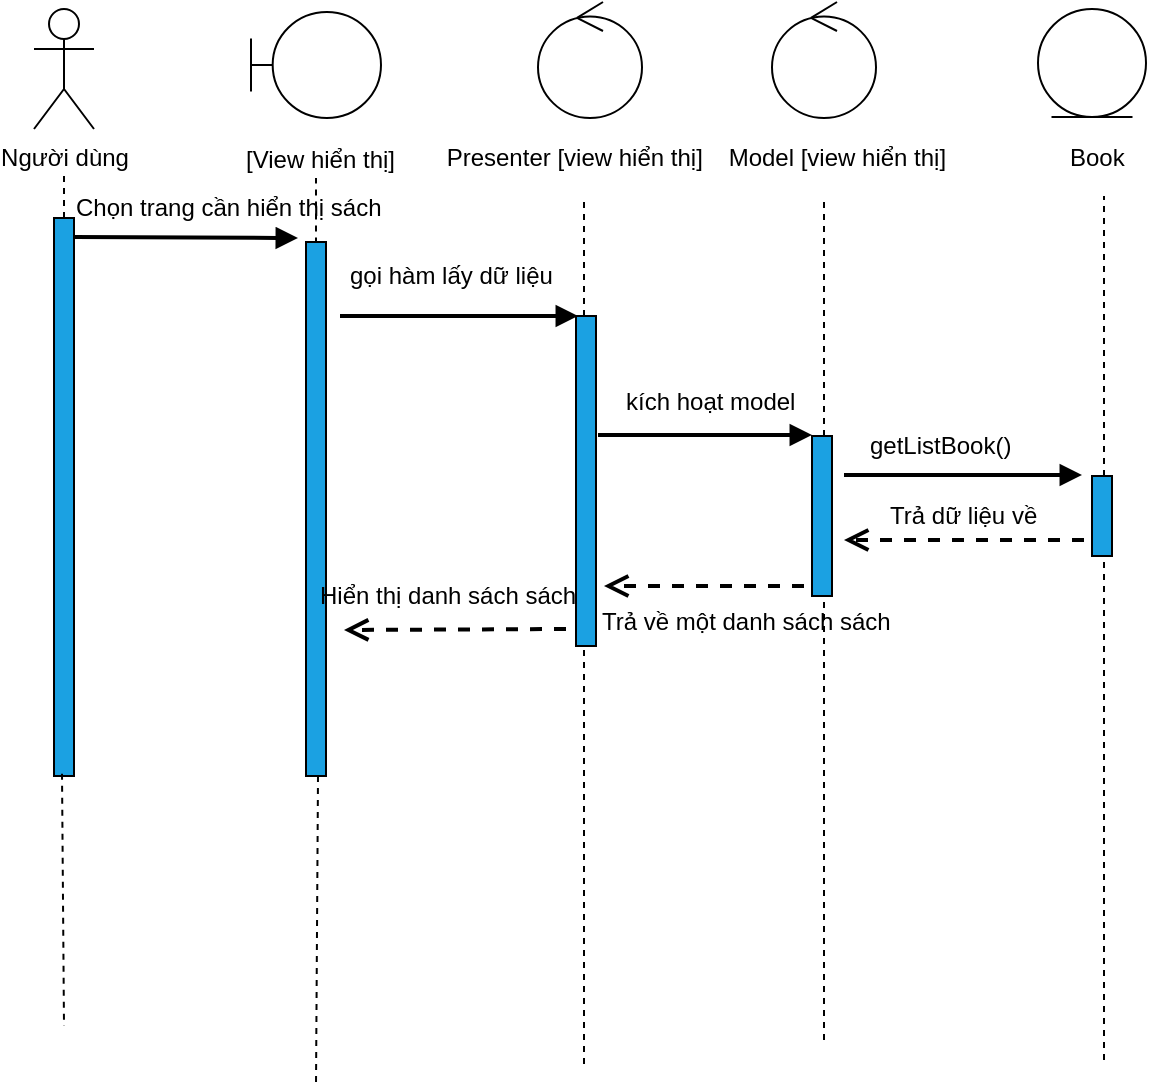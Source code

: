 <mxfile version="10.7.5" type="device"><diagram id="nriN6GuzZYAhg1BSpWu7" name="Page-1"><mxGraphModel dx="824" dy="496" grid="0" gridSize="10" guides="1" tooltips="1" connect="1" arrows="1" fold="1" page="0" pageScale="1" pageWidth="850" pageHeight="1100" math="0" shadow="0"><root><mxCell id="0"/><mxCell id="1" parent="0"/><mxCell id="IIHDcNZFp4MAifD8wHsQ-1" value="Người dùng" style="shape=umlActor;verticalLabelPosition=bottom;labelBackgroundColor=#ffffff;verticalAlign=top;html=1;outlineConnect=0;" vertex="1" parent="1"><mxGeometry x="125" y="46.5" width="30" height="60" as="geometry"/></mxCell><mxCell id="IIHDcNZFp4MAifD8wHsQ-2" value="" style="ellipse;shape=umlControl;whiteSpace=wrap;html=1;strokeColor=#000000;" vertex="1" parent="1"><mxGeometry x="377" y="43" width="52" height="58" as="geometry"/></mxCell><mxCell id="IIHDcNZFp4MAifD8wHsQ-3" value="&amp;nbsp;Presenter [view hiển thị]" style="text;html=1;resizable=0;points=[];autosize=1;align=left;verticalAlign=top;spacingTop=-4;" vertex="1" parent="1"><mxGeometry x="325.5" y="110.5" width="141" height="14" as="geometry"/></mxCell><mxCell id="IIHDcNZFp4MAifD8wHsQ-4" value="" style="shape=umlBoundary;whiteSpace=wrap;html=1;strokeColor=#000000;" vertex="1" parent="1"><mxGeometry x="233.5" y="48" width="65" height="53" as="geometry"/></mxCell><mxCell id="IIHDcNZFp4MAifD8wHsQ-5" value="[View hiển thị]" style="text;html=1;resizable=0;points=[];autosize=1;align=left;verticalAlign=top;spacingTop=-4;" vertex="1" parent="1"><mxGeometry x="228.5" y="111.5" width="85" height="14" as="geometry"/></mxCell><mxCell id="IIHDcNZFp4MAifD8wHsQ-6" value="" style="ellipse;shape=umlEntity;whiteSpace=wrap;html=1;strokeColor=#000000;" vertex="1" parent="1"><mxGeometry x="627" y="46.5" width="54" height="54" as="geometry"/></mxCell><mxCell id="IIHDcNZFp4MAifD8wHsQ-7" value="&amp;nbsp;Model [view hiển thị]" style="text;html=1;resizable=0;points=[];autosize=1;align=left;verticalAlign=top;spacingTop=-4;" vertex="1" parent="1"><mxGeometry x="466.5" y="110.5" width="122" height="14" as="geometry"/></mxCell><mxCell id="IIHDcNZFp4MAifD8wHsQ-8" value="" style="endArrow=block;endFill=1;endSize=6;html=1;strokeWidth=2;" edge="1" parent="1"><mxGeometry width="100" relative="1" as="geometry"><mxPoint x="145" y="160.5" as="sourcePoint"/><mxPoint x="257" y="161" as="targetPoint"/></mxGeometry></mxCell><mxCell id="IIHDcNZFp4MAifD8wHsQ-9" value="" style="ellipse;shape=umlControl;whiteSpace=wrap;html=1;strokeColor=#000000;" vertex="1" parent="1"><mxGeometry x="494" y="43" width="52" height="58" as="geometry"/></mxCell><mxCell id="IIHDcNZFp4MAifD8wHsQ-10" value="Book" style="text;html=1;resizable=0;points=[];autosize=1;align=left;verticalAlign=top;spacingTop=-4;" vertex="1" parent="1"><mxGeometry x="641" y="110.5" width="40" height="20" as="geometry"/></mxCell><mxCell id="IIHDcNZFp4MAifD8wHsQ-11" value="" style="endArrow=block;endFill=1;endSize=6;html=1;strokeWidth=2;" edge="1" parent="1"><mxGeometry width="100" relative="1" as="geometry"><mxPoint x="278" y="200" as="sourcePoint"/><mxPoint x="397" y="200" as="targetPoint"/></mxGeometry></mxCell><mxCell id="IIHDcNZFp4MAifD8wHsQ-12" value="" style="endArrow=block;endFill=1;endSize=6;html=1;strokeWidth=2;" edge="1" parent="1"><mxGeometry width="100" relative="1" as="geometry"><mxPoint x="407" y="259.5" as="sourcePoint"/><mxPoint x="514" y="259.5" as="targetPoint"/></mxGeometry></mxCell><mxCell id="IIHDcNZFp4MAifD8wHsQ-13" value="Chọn trang cần hiển thị sách" style="text;html=1;resizable=0;points=[];autosize=1;align=left;verticalAlign=top;spacingTop=-4;fillColor=#ffffff;" vertex="1" parent="1"><mxGeometry x="143.5" y="135.5" width="170" height="20" as="geometry"/></mxCell><mxCell id="IIHDcNZFp4MAifD8wHsQ-14" value="kích hoạt model" style="text;html=1;resizable=0;points=[];autosize=1;align=left;verticalAlign=top;spacingTop=-4;fillColor=#ffffff;" vertex="1" parent="1"><mxGeometry x="419" y="233" width="95" height="14" as="geometry"/></mxCell><mxCell id="IIHDcNZFp4MAifD8wHsQ-15" value="gọi hàm lấy dữ liệu" style="text;html=1;resizable=0;points=[];autosize=1;align=left;verticalAlign=top;spacingTop=-4;" vertex="1" parent="1"><mxGeometry x="281" y="170" width="120" height="20" as="geometry"/></mxCell><mxCell id="IIHDcNZFp4MAifD8wHsQ-16" value="" style="endArrow=block;endFill=1;endSize=6;html=1;strokeWidth=2;" edge="1" parent="1"><mxGeometry width="100" relative="1" as="geometry"><mxPoint x="530" y="279.5" as="sourcePoint"/><mxPoint x="649" y="279.5" as="targetPoint"/></mxGeometry></mxCell><mxCell id="IIHDcNZFp4MAifD8wHsQ-17" value="getListBook()" style="text;html=1;resizable=0;points=[];autosize=1;align=left;verticalAlign=top;spacingTop=-4;" vertex="1" parent="1"><mxGeometry x="541" y="255" width="90" height="20" as="geometry"/></mxCell><mxCell id="IIHDcNZFp4MAifD8wHsQ-18" value="" style="endArrow=none;dashed=1;html=1;strokeWidth=1;" edge="1" parent="1" source="IIHDcNZFp4MAifD8wHsQ-19"><mxGeometry width="50" height="50" relative="1" as="geometry"><mxPoint x="140" y="520" as="sourcePoint"/><mxPoint x="140" y="130" as="targetPoint"/></mxGeometry></mxCell><mxCell id="IIHDcNZFp4MAifD8wHsQ-19" value="" style="html=1;points=[];perimeter=orthogonalPerimeter;fillColor=#1ba1e2;strokeColor=#000000;fontColor=#ffffff;" vertex="1" parent="1"><mxGeometry x="135" y="151" width="10" height="279" as="geometry"/></mxCell><mxCell id="IIHDcNZFp4MAifD8wHsQ-20" value="" style="endArrow=none;dashed=1;html=1;strokeWidth=1;exitX=0.4;exitY=0.996;exitDx=0;exitDy=0;exitPerimeter=0;" edge="1" parent="1" source="IIHDcNZFp4MAifD8wHsQ-19"><mxGeometry width="50" height="50" relative="1" as="geometry"><mxPoint x="140" y="520" as="sourcePoint"/><mxPoint x="140" y="555" as="targetPoint"/></mxGeometry></mxCell><mxCell id="IIHDcNZFp4MAifD8wHsQ-21" value="" style="endArrow=none;dashed=1;html=1;strokeWidth=1;exitX=0.5;exitY=0.003;exitDx=0;exitDy=0;exitPerimeter=0;" edge="1" parent="1" source="IIHDcNZFp4MAifD8wHsQ-22"><mxGeometry width="50" height="50" relative="1" as="geometry"><mxPoint x="266" y="520" as="sourcePoint"/><mxPoint x="266" y="131" as="targetPoint"/></mxGeometry></mxCell><mxCell id="IIHDcNZFp4MAifD8wHsQ-22" value="" style="html=1;points=[];perimeter=orthogonalPerimeter;fillColor=#1ba1e2;strokeColor=#000000;fontColor=#ffffff;" vertex="1" parent="1"><mxGeometry x="261" y="163" width="10" height="267" as="geometry"/></mxCell><mxCell id="IIHDcNZFp4MAifD8wHsQ-23" value="" style="endArrow=none;dashed=1;html=1;strokeWidth=1;exitX=-0.014;exitY=-0.107;exitDx=0;exitDy=0;exitPerimeter=0;" edge="1" parent="1"><mxGeometry width="50" height="50" relative="1" as="geometry"><mxPoint x="267" y="430" as="sourcePoint"/><mxPoint x="266" y="585" as="targetPoint"/></mxGeometry></mxCell><mxCell id="IIHDcNZFp4MAifD8wHsQ-24" value="" style="endArrow=none;dashed=1;html=1;strokeWidth=1;" edge="1" parent="1" source="IIHDcNZFp4MAifD8wHsQ-25"><mxGeometry width="50" height="50" relative="1" as="geometry"><mxPoint x="400" y="520" as="sourcePoint"/><mxPoint x="400" y="140" as="targetPoint"/></mxGeometry></mxCell><mxCell id="IIHDcNZFp4MAifD8wHsQ-25" value="" style="html=1;points=[];perimeter=orthogonalPerimeter;fillColor=#1ba1e2;strokeColor=#000000;fontColor=#ffffff;" vertex="1" parent="1"><mxGeometry x="396" y="200" width="10" height="165" as="geometry"/></mxCell><mxCell id="IIHDcNZFp4MAifD8wHsQ-26" value="" style="endArrow=none;dashed=1;html=1;strokeWidth=1;" edge="1" parent="1" target="IIHDcNZFp4MAifD8wHsQ-25"><mxGeometry width="50" height="50" relative="1" as="geometry"><mxPoint x="400" y="574" as="sourcePoint"/><mxPoint x="400" y="140" as="targetPoint"/></mxGeometry></mxCell><mxCell id="IIHDcNZFp4MAifD8wHsQ-27" value="" style="endArrow=none;dashed=1;html=1;strokeWidth=1;" edge="1" parent="1" source="IIHDcNZFp4MAifD8wHsQ-28"><mxGeometry width="50" height="50" relative="1" as="geometry"><mxPoint x="520" y="562" as="sourcePoint"/><mxPoint x="520" y="140" as="targetPoint"/></mxGeometry></mxCell><mxCell id="IIHDcNZFp4MAifD8wHsQ-28" value="" style="html=1;points=[];perimeter=orthogonalPerimeter;fillColor=#1ba1e2;strokeColor=#000000;fontColor=#ffffff;" vertex="1" parent="1"><mxGeometry x="514" y="260" width="10" height="80" as="geometry"/></mxCell><mxCell id="IIHDcNZFp4MAifD8wHsQ-29" value="" style="endArrow=none;dashed=1;html=1;strokeWidth=1;" edge="1" parent="1" target="IIHDcNZFp4MAifD8wHsQ-28"><mxGeometry width="50" height="50" relative="1" as="geometry"><mxPoint x="520" y="562" as="sourcePoint"/><mxPoint x="520" y="140" as="targetPoint"/></mxGeometry></mxCell><mxCell id="IIHDcNZFp4MAifD8wHsQ-30" value="" style="endArrow=none;dashed=1;html=1;strokeWidth=1;" edge="1" parent="1" source="IIHDcNZFp4MAifD8wHsQ-31"><mxGeometry width="50" height="50" relative="1" as="geometry"><mxPoint x="660" y="572" as="sourcePoint"/><mxPoint x="660" y="140" as="targetPoint"/></mxGeometry></mxCell><mxCell id="IIHDcNZFp4MAifD8wHsQ-31" value="" style="html=1;points=[];perimeter=orthogonalPerimeter;fillColor=#1ba1e2;strokeColor=#000000;fontColor=#ffffff;" vertex="1" parent="1"><mxGeometry x="654" y="280" width="10" height="40" as="geometry"/></mxCell><mxCell id="IIHDcNZFp4MAifD8wHsQ-32" value="" style="endArrow=none;dashed=1;html=1;strokeWidth=1;" edge="1" parent="1" target="IIHDcNZFp4MAifD8wHsQ-31"><mxGeometry width="50" height="50" relative="1" as="geometry"><mxPoint x="660" y="572" as="sourcePoint"/><mxPoint x="660" y="140" as="targetPoint"/></mxGeometry></mxCell><mxCell id="IIHDcNZFp4MAifD8wHsQ-37" value="" style="html=1;verticalAlign=bottom;endArrow=open;dashed=1;endSize=8;strokeWidth=2;" edge="1" parent="1"><mxGeometry relative="1" as="geometry"><mxPoint x="650" y="312" as="sourcePoint"/><mxPoint x="530" y="312" as="targetPoint"/></mxGeometry></mxCell><mxCell id="IIHDcNZFp4MAifD8wHsQ-38" value="Trả dữ liệu về" style="text;html=1;resizable=0;points=[];autosize=1;align=left;verticalAlign=top;spacingTop=-4;" vertex="1" parent="1"><mxGeometry x="551" y="290" width="90" height="20" as="geometry"/></mxCell><mxCell id="IIHDcNZFp4MAifD8wHsQ-39" value="" style="html=1;verticalAlign=bottom;endArrow=open;dashed=1;endSize=8;strokeWidth=2;" edge="1" parent="1"><mxGeometry relative="1" as="geometry"><mxPoint x="510" y="335" as="sourcePoint"/><mxPoint x="410" y="335" as="targetPoint"/></mxGeometry></mxCell><mxCell id="IIHDcNZFp4MAifD8wHsQ-40" value="Trả về một danh sách sách" style="text;html=1;resizable=0;points=[];autosize=1;align=left;verticalAlign=top;spacingTop=-4;" vertex="1" parent="1"><mxGeometry x="407" y="343" width="154" height="14" as="geometry"/></mxCell><mxCell id="IIHDcNZFp4MAifD8wHsQ-57" value="" style="html=1;verticalAlign=bottom;endArrow=open;dashed=1;endSize=8;strokeWidth=2;" edge="1" parent="1"><mxGeometry relative="1" as="geometry"><mxPoint x="391" y="356.5" as="sourcePoint"/><mxPoint x="280" y="357" as="targetPoint"/></mxGeometry></mxCell><mxCell id="IIHDcNZFp4MAifD8wHsQ-58" value="Hiển thị danh sách sách" style="text;html=1;resizable=0;points=[];autosize=1;align=left;verticalAlign=top;spacingTop=-4;" vertex="1" parent="1"><mxGeometry x="266" y="330" width="140" height="20" as="geometry"/></mxCell></root></mxGraphModel></diagram></mxfile>